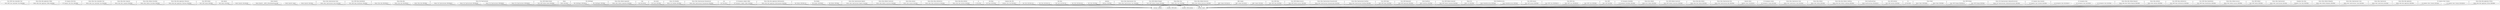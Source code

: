 digraph {
graph [overlap=false]
subgraph cluster_Class_MOP_Class_Immutable_Trait {
	label="Class::MOP::Class::Immutable::Trait";
	"Class::MOP::Class::Immutable::Trait::BEGIN@4";
}
subgraph cluster_Moose_Meta_Role_Application_ToRole {
	label="Moose::Meta::Role::Application::ToRole";
	"Moose::Meta::Role::Application::ToRole::BEGIN@4";
}
subgraph cluster_IO_Compress_Zlib_Extra {
	label="IO::Compress::Zlib::Extra";
	"IO::Compress::Zlib::Extra::BEGIN@6";
}
subgraph cluster_Moose_Meta_Class_Immutable_Trait {
	label="Moose::Meta::Class::Immutable::Trait";
	"Moose::Meta::Class::Immutable::Trait::BEGIN@4";
}
subgraph cluster_Moose_Meta_Role_Composite {
	label="Moose::Meta::Role::Composite";
	"Moose::Meta::Role::Composite::BEGIN@4";
}
subgraph cluster_Moose_Meta_Method_Overridden {
	label="Moose::Meta::Method::Overridden";
	"Moose::Meta::Method::Overridden::BEGIN@4";
}
subgraph cluster_Moose_Meta_Role_Application_ToInstance {
	label="Moose::Meta::Role::Application::ToInstance";
	"Moose::Meta::Role::Application::ToInstance::BEGIN@4";
}
subgraph cluster_Class_MOP_Module {
	label="Class::MOP::Module";
	"Class::MOP::Module::BEGIN@5";
}
subgraph cluster_warnings {
	label="warnings";
	"warnings::unimport";
	"warnings::CORE:regcomp";
	"warnings::CORE:match";
	"warnings::import";
}
subgraph cluster_Data_OptList {
	label="Data::OptList";
	"Data::OptList::BEGIN@4";
}
subgraph cluster_Moose_Exporter {
	label="Moose::Exporter";
	"Moose::Exporter::__ANON__[Moose/Exporter.pm:389]";
	"Moose::Exporter::BEGIN@386";
	"Moose::Exporter::BEGIN@4";
	"Moose::Exporter::import";
}
subgraph cluster_Moose_Meta_TypeConstraint_Enum {
	label="Moose::Meta::TypeConstraint::Enum";
	"Moose::Meta::TypeConstraint::Enum::BEGIN@4";
}
subgraph cluster_Class_MOP_Mixin_HasMethods {
	label="Class::MOP::Mixin::HasMethods";
	"Class::MOP::Mixin::HasMethods::BEGIN@4";
}
subgraph cluster_Moose_Meta_Role {
	label="Moose::Meta::Role";
	"Moose::Meta::Role::BEGIN@523";
	"Moose::Meta::Role::BEGIN@5";
	"Moose::Meta::Role::BEGIN@544";
}
subgraph cluster_Moose_Util_TypeConstraints {
	label="Moose::Util::TypeConstraints";
	"Moose::Util::TypeConstraints::BEGIN@598";
	"Moose::Util::TypeConstraints::BEGIN@619";
	"Moose::Util::TypeConstraints::BEGIN@592";
	"Moose::Util::TypeConstraints::BEGIN@603";
}
subgraph cluster_Class_MOP_Method_Inlined {
	label="Class::MOP::Method::Inlined";
	"Class::MOP::Method::Inlined::BEGIN@4";
}
subgraph cluster_Moose {
	label="Moose";
	"Moose::BEGIN@3";
}
subgraph cluster_File_GlobMapper {
	label="File::GlobMapper";
	"File::GlobMapper::BEGIN@341";
	"File::GlobMapper::BEGIN@4";
}
subgraph cluster_Moose_Meta_Method_Augmented {
	label="Moose::Meta::Method::Augmented";
	"Moose::Meta::Method::Augmented::BEGIN@4";
}
subgraph cluster_Carp {
	label="Carp";
	"Carp::BEGIN@301";
}
subgraph cluster_Sub_Install {
	label="Sub::Install";
	"Sub::Install::BEGIN@3";
}
subgraph cluster_Moose_Util_MetaRole {
	label="Moose::Util::MetaRole";
	"Moose::Util::MetaRole::BEGIN@4";
}
subgraph cluster_Moose_Meta_TypeConstraint_Parameterized {
	label="Moose::Meta::TypeConstraint::Parameterized";
	"Moose::Meta::TypeConstraint::Parameterized::BEGIN@4";
}
subgraph cluster_mro {
	label="mro";
	"mro::BEGIN@11";
}
subgraph cluster_IO_Uncompress_Adapter_Inflate {
	label="IO::Uncompress::Adapter::Inflate";
	"IO::Uncompress::Adapter::Inflate::BEGIN@4";
}
subgraph cluster_Moose_Meta_Role_Application_RoleSummation {
	label="Moose::Meta::Role::Application::RoleSummation";
	"Moose::Meta::Role::Application::RoleSummation::BEGIN@4";
}
subgraph cluster_Test_Builder {
	label="Test::Builder";
	"Test::Builder::BEGIN@5";
	"Test::Builder::BEGIN@857";
	"Test::Builder::BEGIN@1161";
}
subgraph cluster_Moose_Meta_TypeConstraint_Registry {
	label="Moose::Meta::TypeConstraint::Registry";
	"Moose::Meta::TypeConstraint::Registry::BEGIN@5";
}
subgraph cluster_Moose_Meta_Method_Constructor {
	label="Moose::Meta::Method::Constructor";
	"Moose::Meta::Method::Constructor::BEGIN@5";
}
subgraph cluster_Moose_Meta_Instance {
	label="Moose::Meta::Instance";
	"Moose::Meta::Instance::BEGIN@5";
}
subgraph cluster_Moose_Meta_Mixin_AttributeCore {
	label="Moose::Meta::Mixin::AttributeCore";
	"Moose::Meta::Mixin::AttributeCore::BEGIN@4";
}
subgraph cluster_Moose_Meta_Role_Attribute {
	label="Moose::Meta::Role::Attribute";
	"Moose::Meta::Role::Attribute::BEGIN@4";
}
subgraph cluster_re {
	label="re";
	"re::BEGIN@5";
}
subgraph cluster_Sub_Name {
	label="Sub::Name";
	"Sub::Name::BEGIN@45";
}
subgraph cluster_Compress_Raw_Zlib {
	label="Compress::Raw::Zlib";
	"Compress::Raw::Zlib::BEGIN@12";
}
subgraph cluster_Test_More {
	label="Test::More";
	"Test::More::BEGIN@1429";
	"Test::More::BEGIN@1305";
	"Test::More::BEGIN@5";
	"Test::More::BEGIN@1228";
	"Test::More::BEGIN@1578";
}
subgraph cluster_metaclass {
	label="metaclass";
	"metaclass::BEGIN@5";
}
subgraph cluster_Moose_Meta_TypeConstraint_Class {
	label="Moose::Meta::TypeConstraint::Class";
	"Moose::Meta::TypeConstraint::Class::BEGIN@4";
}
subgraph cluster_Class_MOP_Method_Wrapped {
	label="Class::MOP::Method::Wrapped";
	"Class::MOP::Method::Wrapped::BEGIN@5";
}
subgraph cluster_Moose_Meta_Class {
	label="Moose::Meta::Class";
	"Moose::Meta::Class::BEGIN@5";
}
subgraph cluster_Moose_Meta_Method_Destructor {
	label="Moose::Meta::Method::Destructor";
	"Moose::Meta::Method::Destructor::BEGIN@5";
}
subgraph cluster_MRO_Compat {
	label="MRO::Compat";
	"MRO::Compat::BEGIN@226";
	"MRO::Compat::BEGIN@39";
	"MRO::Compat::BEGIN@3";
}
subgraph cluster_Class_MOP_Mixin {
	label="Class::MOP::Mixin";
	"Class::MOP::Mixin::BEGIN@4";
}
subgraph cluster_Class_MOP_Method_Accessor {
	label="Class::MOP::Method::Accessor";
	"Class::MOP::Method::Accessor::BEGIN@5";
}
subgraph cluster_Moose_Meta_TypeConstraint_Parameterizable {
	label="Moose::Meta::TypeConstraint::Parameterizable";
	"Moose::Meta::TypeConstraint::Parameterizable::BEGIN@4";
}
subgraph cluster_Moose_Meta_TypeConstraint_DuckType {
	label="Moose::Meta::TypeConstraint::DuckType";
	"Moose::Meta::TypeConstraint::DuckType::BEGIN@4";
}
subgraph cluster_Class_MOP_Object {
	label="Class::MOP::Object";
	"Class::MOP::Object::BEGIN@5";
}
subgraph cluster_Class_MOP_Deprecated {
	label="Class::MOP::Deprecated";
	"Class::MOP::Deprecated::BEGIN@4";
}
subgraph cluster_Devel_StackTrace {
	label="Devel::StackTrace";
	"Devel::StackTrace::BEGIN@6";
}
subgraph cluster_Class_MOP_Method_Generated {
	label="Class::MOP::Method::Generated";
	"Class::MOP::Method::Generated::BEGIN@5";
}
subgraph cluster_Moose_Util {
	label="Moose::Util";
	"Moose::Util::BEGIN@4";
}
subgraph cluster_Devel_GlobalDestruction {
	label="Devel::GlobalDestruction";
	"Devel::GlobalDestruction::BEGIN@3";
	"Devel::GlobalDestruction::BEGIN@6";
}
subgraph cluster_Class_MOP_Instance {
	label="Class::MOP::Instance";
	"Class::MOP::Instance::BEGIN@5";
}
subgraph cluster_Class_MOP_Class {
	label="Class::MOP::Class";
	"Class::MOP::Class::BEGIN@223";
	"Class::MOP::Class::BEGIN@244";
	"Class::MOP::Class::BEGIN@5";
}
subgraph cluster_Class_MOP {
	label="Class::MOP";
	"Class::MOP::BEGIN@5";
}
subgraph cluster_IO_Uncompress_RawInflate {
	label="IO::Uncompress::RawInflate";
	"IO::Uncompress::RawInflate::BEGIN@5";
}
subgraph cluster_Moose_Error_Default {
	label="Moose::Error::Default";
	"Moose::Error::Default::BEGIN@4";
}
subgraph cluster_Class_MOP_Method_Constructor {
	label="Class::MOP::Method::Constructor";
	"Class::MOP::Method::Constructor::BEGIN@5";
}
subgraph cluster_Moose_Meta_Role_Method {
	label="Moose::Meta::Role::Method";
	"Moose::Meta::Role::Method::BEGIN@5";
}
subgraph cluster_Moose_Meta_TypeConstraint_Role {
	label="Moose::Meta::TypeConstraint::Role";
	"Moose::Meta::TypeConstraint::Role::BEGIN@4";
}
subgraph cluster_Exporter_Heavy {
	label="Exporter::Heavy";
	"Exporter::Heavy::BEGIN@200";
}
subgraph cluster_IO_Uncompress_Gunzip {
	label="IO::Uncompress::Gunzip";
	"IO::Uncompress::Gunzip::BEGIN@9";
}
subgraph cluster_Moose_Meta_TypeCoercion_Union {
	label="Moose::Meta::TypeCoercion::Union";
	"Moose::Meta::TypeCoercion::Union::BEGIN@5";
}
subgraph cluster_Moose_Meta_Method {
	label="Moose::Meta::Method";
	"Moose::Meta::Method::BEGIN@4";
}
subgraph cluster_Moose_Meta_Role_Method_Conflicting {
	label="Moose::Meta::Role::Method::Conflicting";
	"Moose::Meta::Role::Method::Conflicting::BEGIN@5";
}
subgraph cluster_Devel_StackTraceFrame {
	label="Devel::StackTraceFrame";
	"Devel::StackTraceFrame::BEGIN@245";
}
subgraph cluster_Class_MOP_Attribute {
	label="Class::MOP::Attribute";
	"Class::MOP::Attribute::BEGIN@5";
}
subgraph cluster_IO {
	label="IO";
	"IO::BEGIN@8";
}
subgraph cluster_Moose_Object {
	label="Moose::Object";
	"Moose::Object::BEGIN@98";
	"Moose::Object::BEGIN@5";
}
subgraph cluster_Class_MOP_Package {
	label="Class::MOP::Package";
	"Class::MOP::Package::BEGIN@5";
	"Class::MOP::Package::BEGIN@146";
}
subgraph cluster_Moose_Util_TypeConstraints_OptimizedConstraints {
	label="Moose::Util::TypeConstraints::OptimizedConstraints";
	"Moose::Util::TypeConstraints::OptimizedConstraints::BEGIN@4";
}
subgraph cluster_IO_Compress_Gzip_Constants {
	label="IO::Compress::Gzip::Constants";
	"IO::Compress::Gzip::Constants::BEGIN@4";
}
subgraph cluster_IO_Uncompress_Base {
	label="IO::Uncompress::Base";
	"IO::Uncompress::Base::BEGIN@413";
	"IO::Uncompress::Base::BEGIN@94";
	"IO::Uncompress::Base::BEGIN@5";
}
subgraph cluster_Moose_Meta_Role_Method_Required {
	label="Moose::Meta::Role::Method::Required";
	"Moose::Meta::Role::Method::Required::BEGIN@5";
}
subgraph cluster_Moose_Meta_Attribute {
	label="Moose::Meta::Attribute";
	"Moose::Meta::Attribute::BEGIN@5";
}
subgraph cluster_Class_MOP_Mixin_AttributeCore {
	label="Class::MOP::Mixin::AttributeCore";
	"Class::MOP::Mixin::AttributeCore::BEGIN@4";
}
subgraph cluster_Class_MOP_Mixin_HasAttributes {
	label="Class::MOP::Mixin::HasAttributes";
	"Class::MOP::Mixin::HasAttributes::BEGIN@4";
}
subgraph cluster_Moose_Meta_Method_Accessor {
	label="Moose::Meta::Method::Accessor";
	"Moose::Meta::Method::Accessor::BEGIN@5";
}
subgraph cluster_Class_MOP_Method {
	label="Class::MOP::Method";
	"Class::MOP::Method::BEGIN@5";
}
subgraph cluster_Moose_Meta_TypeConstraint {
	label="Moose::Meta::TypeConstraint";
	"Moose::Meta::TypeConstraint::BEGIN@5";
}
subgraph cluster_Exception_Class_Base {
	label="Exception::Class::Base";
	"Exception::Class::Base::BEGIN@4";
}
subgraph cluster_Moose_Meta_Method_Delegation {
	label="Moose::Meta::Method::Delegation";
	"Moose::Meta::Method::Delegation::BEGIN@5";
}
subgraph cluster_Moose_Meta_TypeConstraint_Union {
	label="Moose::Meta::TypeConstraint::Union";
	"Moose::Meta::TypeConstraint::Union::BEGIN@5";
}
subgraph cluster_Moose_Meta_TypeCoercion {
	label="Moose::Meta::TypeCoercion";
	"Moose::Meta::TypeCoercion::BEGIN@5";
}
subgraph cluster_Moose_Meta_Role_Application {
	label="Moose::Meta::Role::Application";
	"Moose::Meta::Role::Application::BEGIN@4";
}
subgraph cluster_IO_Compress_Base_Common {
	label="IO::Compress::Base::Common";
	"IO::Compress::Base::Common::BEGIN@502";
	"IO::Compress::Base::Common::BEGIN@4";
}
subgraph cluster_Moose_Meta_Role_Application_ToClass {
	label="Moose::Meta::Role::Application::ToClass";
	"Moose::Meta::Role::Application::ToClass::BEGIN@4";
}
"Test::More::BEGIN@1305" -> "warnings::unimport";
"Class::MOP::Class::BEGIN@223" -> "warnings::unimport";
"IO::Uncompress::Base::BEGIN@413" -> "warnings::unimport";
"Moose::Util::TypeConstraints::BEGIN@619" -> "warnings::unimport";
"MRO::Compat::BEGIN@39" -> "warnings::unimport";
"Moose::Meta::Role::BEGIN@523" -> "warnings::unimport";
"Moose::Meta::Role::BEGIN@544" -> "warnings::unimport";
"IO::Uncompress::Base::BEGIN@94" -> "warnings::unimport";
"MRO::Compat::BEGIN@226" -> "warnings::unimport";
"Moose::Util::TypeConstraints::BEGIN@592" -> "warnings::unimport";
"Test::More::BEGIN@1429" -> "warnings::unimport";
"Moose::Exporter::BEGIN@386" -> "warnings::unimport";
"Moose::Util::TypeConstraints::BEGIN@598" -> "warnings::unimport";
"Class::MOP::Class::BEGIN@244" -> "warnings::unimport";
"Moose::Object::BEGIN@98" -> "warnings::unimport";
"Test::More::BEGIN@1228" -> "warnings::unimport";
"Test::Builder::BEGIN@857" -> "warnings::unimport";
"Exporter::Heavy::BEGIN@200" -> "warnings::unimport";
"Test::More::BEGIN@1578" -> "warnings::unimport";
"Test::Builder::BEGIN@1161" -> "warnings::unimport";
"Moose::Util::TypeConstraints::BEGIN@603" -> "warnings::unimport";
"File::GlobMapper::BEGIN@341" -> "warnings::unimport";
"Carp::BEGIN@301" -> "warnings::unimport";
"Class::MOP::Package::BEGIN@146" -> "warnings::unimport";
"Test::More::BEGIN@5" -> "warnings::CORE:regcomp";
"Test::More::BEGIN@5" -> "warnings::CORE:match";
"Moose::Meta::Role::Method::Conflicting::BEGIN@5" -> "warnings::import";
"Class::MOP::Method::Generated::BEGIN@5" -> "warnings::import";
"Moose::Exporter::import" -> "warnings::import";
"Moose::Meta::TypeConstraint::Union::BEGIN@5" -> "warnings::import";
"Moose::Meta::Role::Application::ToRole::BEGIN@4" -> "warnings::import";
"Moose::Meta::TypeConstraint::Enum::BEGIN@4" -> "warnings::import";
"Moose::Meta::Method::Delegation::BEGIN@5" -> "warnings::import";
"Devel::GlobalDestruction::BEGIN@3" -> "warnings::import";
"Moose::Exporter::BEGIN@4" -> "warnings::import";
"mro::BEGIN@11" -> "warnings::import";
"IO::Compress::Base::Common::BEGIN@4" -> "warnings::import";
"Moose::Meta::TypeConstraint::BEGIN@5" -> "warnings::import";
"Data::OptList::BEGIN@4" -> "warnings::import";
"Moose::Meta::Instance::BEGIN@5" -> "warnings::import";
"Moose::Meta::Method::BEGIN@4" -> "warnings::import";
"Moose::Error::Default::BEGIN@4" -> "warnings::import";
"Class::MOP::Mixin::BEGIN@4" -> "warnings::import";
"Devel::GlobalDestruction::BEGIN@6" -> "warnings::import";
"Moose::Meta::Mixin::AttributeCore::BEGIN@4" -> "warnings::import";
"Class::MOP::Mixin::AttributeCore::BEGIN@4" -> "warnings::import";
"IO::Uncompress::Base::BEGIN@5" -> "warnings::import";
"Moose::Meta::TypeConstraint::Role::BEGIN@4" -> "warnings::import";
"Sub::Install::BEGIN@3" -> "warnings::import";
"Moose::Meta::Method::Constructor::BEGIN@5" -> "warnings::import";
"Moose::Util::TypeConstraints::OptimizedConstraints::BEGIN@4" -> "warnings::import";
"Moose::Meta::Role::Composite::BEGIN@4" -> "warnings::import";
"Class::MOP::Object::BEGIN@5" -> "warnings::import";
"Moose::Meta::TypeConstraint::Registry::BEGIN@5" -> "warnings::import";
"Class::MOP::Method::BEGIN@5" -> "warnings::import";
"File::GlobMapper::BEGIN@4" -> "warnings::import";
"IO::Compress::Gzip::Constants::BEGIN@4" -> "warnings::import";
"Moose::Meta::Method::Accessor::BEGIN@5" -> "warnings::import";
"Moose::Meta::TypeConstraint::Parameterized::BEGIN@4" -> "warnings::import";
"Moose::Meta::TypeCoercion::Union::BEGIN@5" -> "warnings::import";
"Moose::Meta::TypeConstraint::Class::BEGIN@4" -> "warnings::import";
"Moose::BEGIN@3" -> "warnings::import";
"Moose::Util::MetaRole::BEGIN@4" -> "warnings::import";
"Moose::Meta::TypeCoercion::BEGIN@5" -> "warnings::import";
"Moose::Meta::Role::Attribute::BEGIN@4" -> "warnings::import";
"Moose::Exporter::__ANON__[Moose/Exporter.pm:389]" -> "warnings::import";
"Class::MOP::Class::BEGIN@5" -> "warnings::import";
"Moose::Meta::Role::Method::Required::BEGIN@5" -> "warnings::import";
"re::BEGIN@5" -> "warnings::import";
"Moose::Meta::Class::Immutable::Trait::BEGIN@4" -> "warnings::import";
"Class::MOP::Class::Immutable::Trait::BEGIN@4" -> "warnings::import";
"Moose::Meta::Role::Application::BEGIN@4" -> "warnings::import";
"Moose::Meta::Role::BEGIN@5" -> "warnings::import";
"Moose::Meta::Role::Application::RoleSummation::BEGIN@4" -> "warnings::import";
"Class::MOP::Method::Wrapped::BEGIN@5" -> "warnings::import";
"IO::Compress::Base::Common::BEGIN@502" -> "warnings::import";
"IO::Uncompress::Adapter::Inflate::BEGIN@4" -> "warnings::import";
"IO::Uncompress::RawInflate::BEGIN@5" -> "warnings::import";
"Moose::Meta::Method::Overridden::BEGIN@4" -> "warnings::import";
"Moose::Object::BEGIN@5" -> "warnings::import";
"MRO::Compat::BEGIN@3" -> "warnings::import";
"Moose::Meta::Role::Application::ToInstance::BEGIN@4" -> "warnings::import";
"Moose::Meta::Role::Application::ToClass::BEGIN@4" -> "warnings::import";
"Class::MOP::Mixin::HasAttributes::BEGIN@4" -> "warnings::import";
"Moose::Meta::Class::BEGIN@5" -> "warnings::import";
"Class::MOP::Method::Constructor::BEGIN@5" -> "warnings::import";
"IO::BEGIN@8" -> "warnings::import";
"Class::MOP::Instance::BEGIN@5" -> "warnings::import";
"Devel::StackTrace::BEGIN@6" -> "warnings::import";
"Class::MOP::Attribute::BEGIN@5" -> "warnings::import";
"Compress::Raw::Zlib::BEGIN@12" -> "warnings::import";
"Class::MOP::Method::Accessor::BEGIN@5" -> "warnings::import";
"Class::MOP::Deprecated::BEGIN@4" -> "warnings::import";
"Test::Builder::BEGIN@5" -> "warnings::import";
"Moose::Meta::Attribute::BEGIN@5" -> "warnings::import";
"Class::MOP::Mixin::HasMethods::BEGIN@4" -> "warnings::import";
"Moose::Meta::Method::Augmented::BEGIN@4" -> "warnings::import";
"Devel::StackTraceFrame::BEGIN@245" -> "warnings::import";
"Exception::Class::Base::BEGIN@4" -> "warnings::import";
"Moose::Meta::Role::Method::BEGIN@5" -> "warnings::import";
"Class::MOP::Module::BEGIN@5" -> "warnings::import";
"Moose::Meta::Method::Destructor::BEGIN@5" -> "warnings::import";
"Sub::Name::BEGIN@45" -> "warnings::import";
"Moose::Meta::TypeConstraint::Parameterizable::BEGIN@4" -> "warnings::import";
"IO::Uncompress::Gunzip::BEGIN@9" -> "warnings::import";
"Moose::Meta::TypeConstraint::DuckType::BEGIN@4" -> "warnings::import";
"Class::MOP::Package::BEGIN@5" -> "warnings::import";
"metaclass::BEGIN@5" -> "warnings::import";
"Test::More::BEGIN@5" -> "warnings::import";
"IO::Compress::Zlib::Extra::BEGIN@6" -> "warnings::import";
"Class::MOP::BEGIN@5" -> "warnings::import";
"Class::MOP::Method::Inlined::BEGIN@4" -> "warnings::import";
"Moose::Util::BEGIN@4" -> "warnings::import";
}

